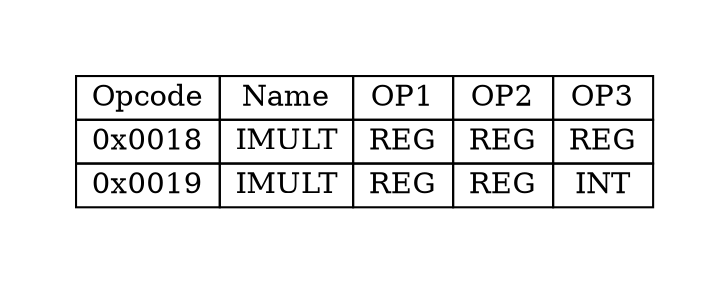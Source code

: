 digraph{
graph [pad="0.5", nodesep="0.5", ranksep="2" ]
node[shape=plain]
Foo [label=<
<table border="0" cellborder="1" cellspacing="0">
<tr><td> Opcode </td> <td> Name </td> <td> OP1 </td><td> OP2 </td><td> OP3 </td> </tr>
<tr><td> 0x0018 </td><td> IMULT </td><td> REG </td><td> REG </td><td> REG </td> </tr>
<tr><td> 0x0019 </td><td> IMULT </td><td> REG </td><td> REG </td><td> INT </td> </tr>
</table>>];
}
